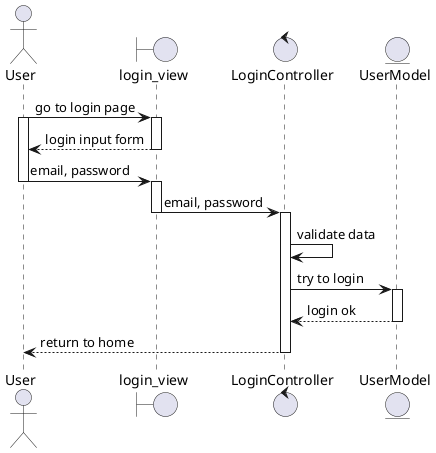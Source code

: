 @startuml
actor User
boundary login_view
control LoginController
entity UserModel

User -> login_view : go to login page
activate User
activate login_view
login_view --> User : login input form
deactivate login_view
User -> login_view : email, password
deactivate User
activate login_view
login_view -> LoginController: email, password
deactivate login_view
activate LoginController
LoginController -> LoginController : validate data
LoginController -> UserModel : try to login
activate UserModel
UserModel --> LoginController : login ok
deactivate UserModel
LoginController --> User: return to home
deactivate LoginController

@enduml